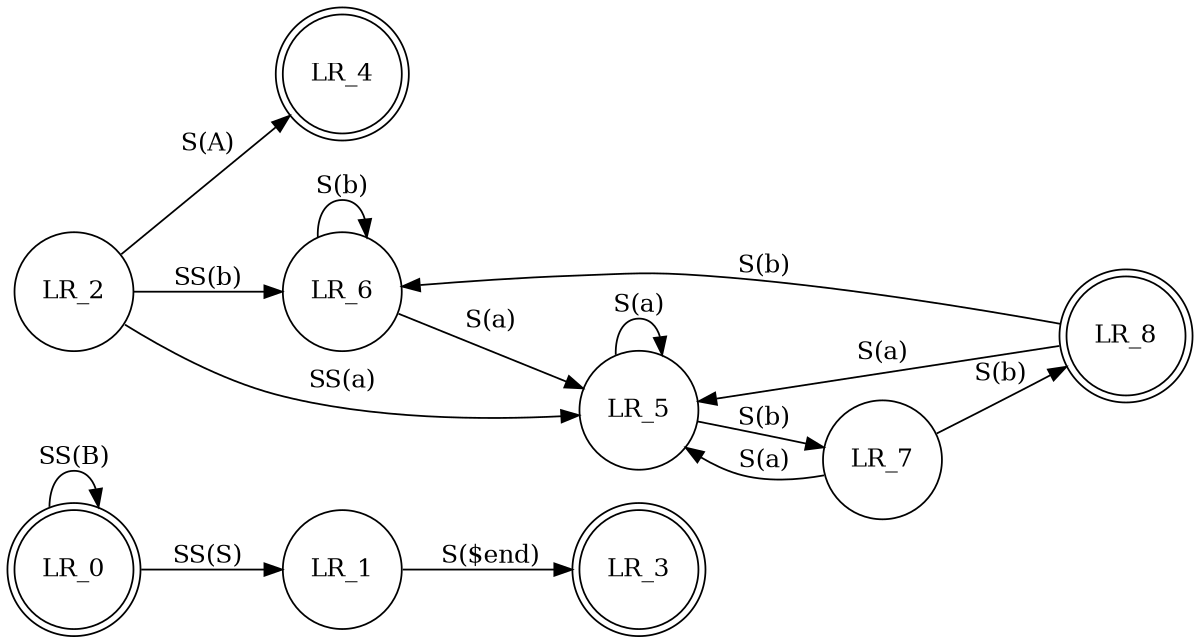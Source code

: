 digraph finite_state_machine {
	rankdir=LR size="8,5"
	node [shape=doublecircle]
	LR_0
	LR_3
	LR_4
	LR_8
	node [shape=circle]
	LR_0 -> LR_0 [label="SS(B)"]
	LR_0 -> LR_1 [label="SS(S)"]
	LR_1 -> LR_3 [label="S($end)"]
	LR_2 -> LR_6 [label="SS(b)"]
	LR_2 -> LR_5 [label="SS(a)"]
	LR_2 -> LR_4 [label="S(A)"]
	LR_5 -> LR_7 [label="S(b)"]
	LR_5 -> LR_5 [label="S(a)"]
	LR_6 -> LR_6 [label="S(b)"]
	LR_6 -> LR_5 [label="S(a)"]
	LR_7 -> LR_8 [label="S(b)"]
	LR_7 -> LR_5 [label="S(a)"]
	LR_8 -> LR_6 [label="S(b)"]
	LR_8 -> LR_5 [label="S(a)"]
}
